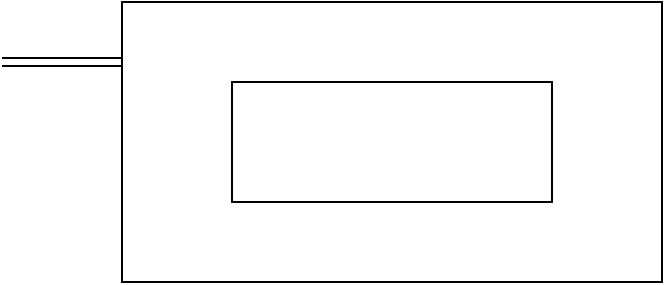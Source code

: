 <mxfile version="12.7.3" type="device"><diagram id="QWiG5HJhUyI_sO3rDFNQ" name="Pagina-1"><mxGraphModel dx="428" dy="519" grid="1" gridSize="10" guides="1" tooltips="1" connect="1" arrows="1" fold="1" page="1" pageScale="1" pageWidth="827" pageHeight="1169" math="0" shadow="0"><root><mxCell id="0"/><mxCell id="1" parent="0"/><mxCell id="YLlyaV8j_PGm7o-OXbQh-1" value="" style="rounded=0;whiteSpace=wrap;html=1;fillColor=none;" vertex="1" parent="1"><mxGeometry x="270" y="300" width="270" height="140" as="geometry"/></mxCell><mxCell id="YLlyaV8j_PGm7o-OXbQh-2" value="" style="rounded=0;whiteSpace=wrap;html=1;fillColor=none;" vertex="1" parent="1"><mxGeometry x="325" y="340" width="160" height="60" as="geometry"/></mxCell><mxCell id="YLlyaV8j_PGm7o-OXbQh-3" value="" style="shape=link;html=1;" edge="1" parent="1"><mxGeometry width="50" height="50" relative="1" as="geometry"><mxPoint x="210" y="330" as="sourcePoint"/><mxPoint x="270" y="330" as="targetPoint"/></mxGeometry></mxCell></root></mxGraphModel></diagram></mxfile>